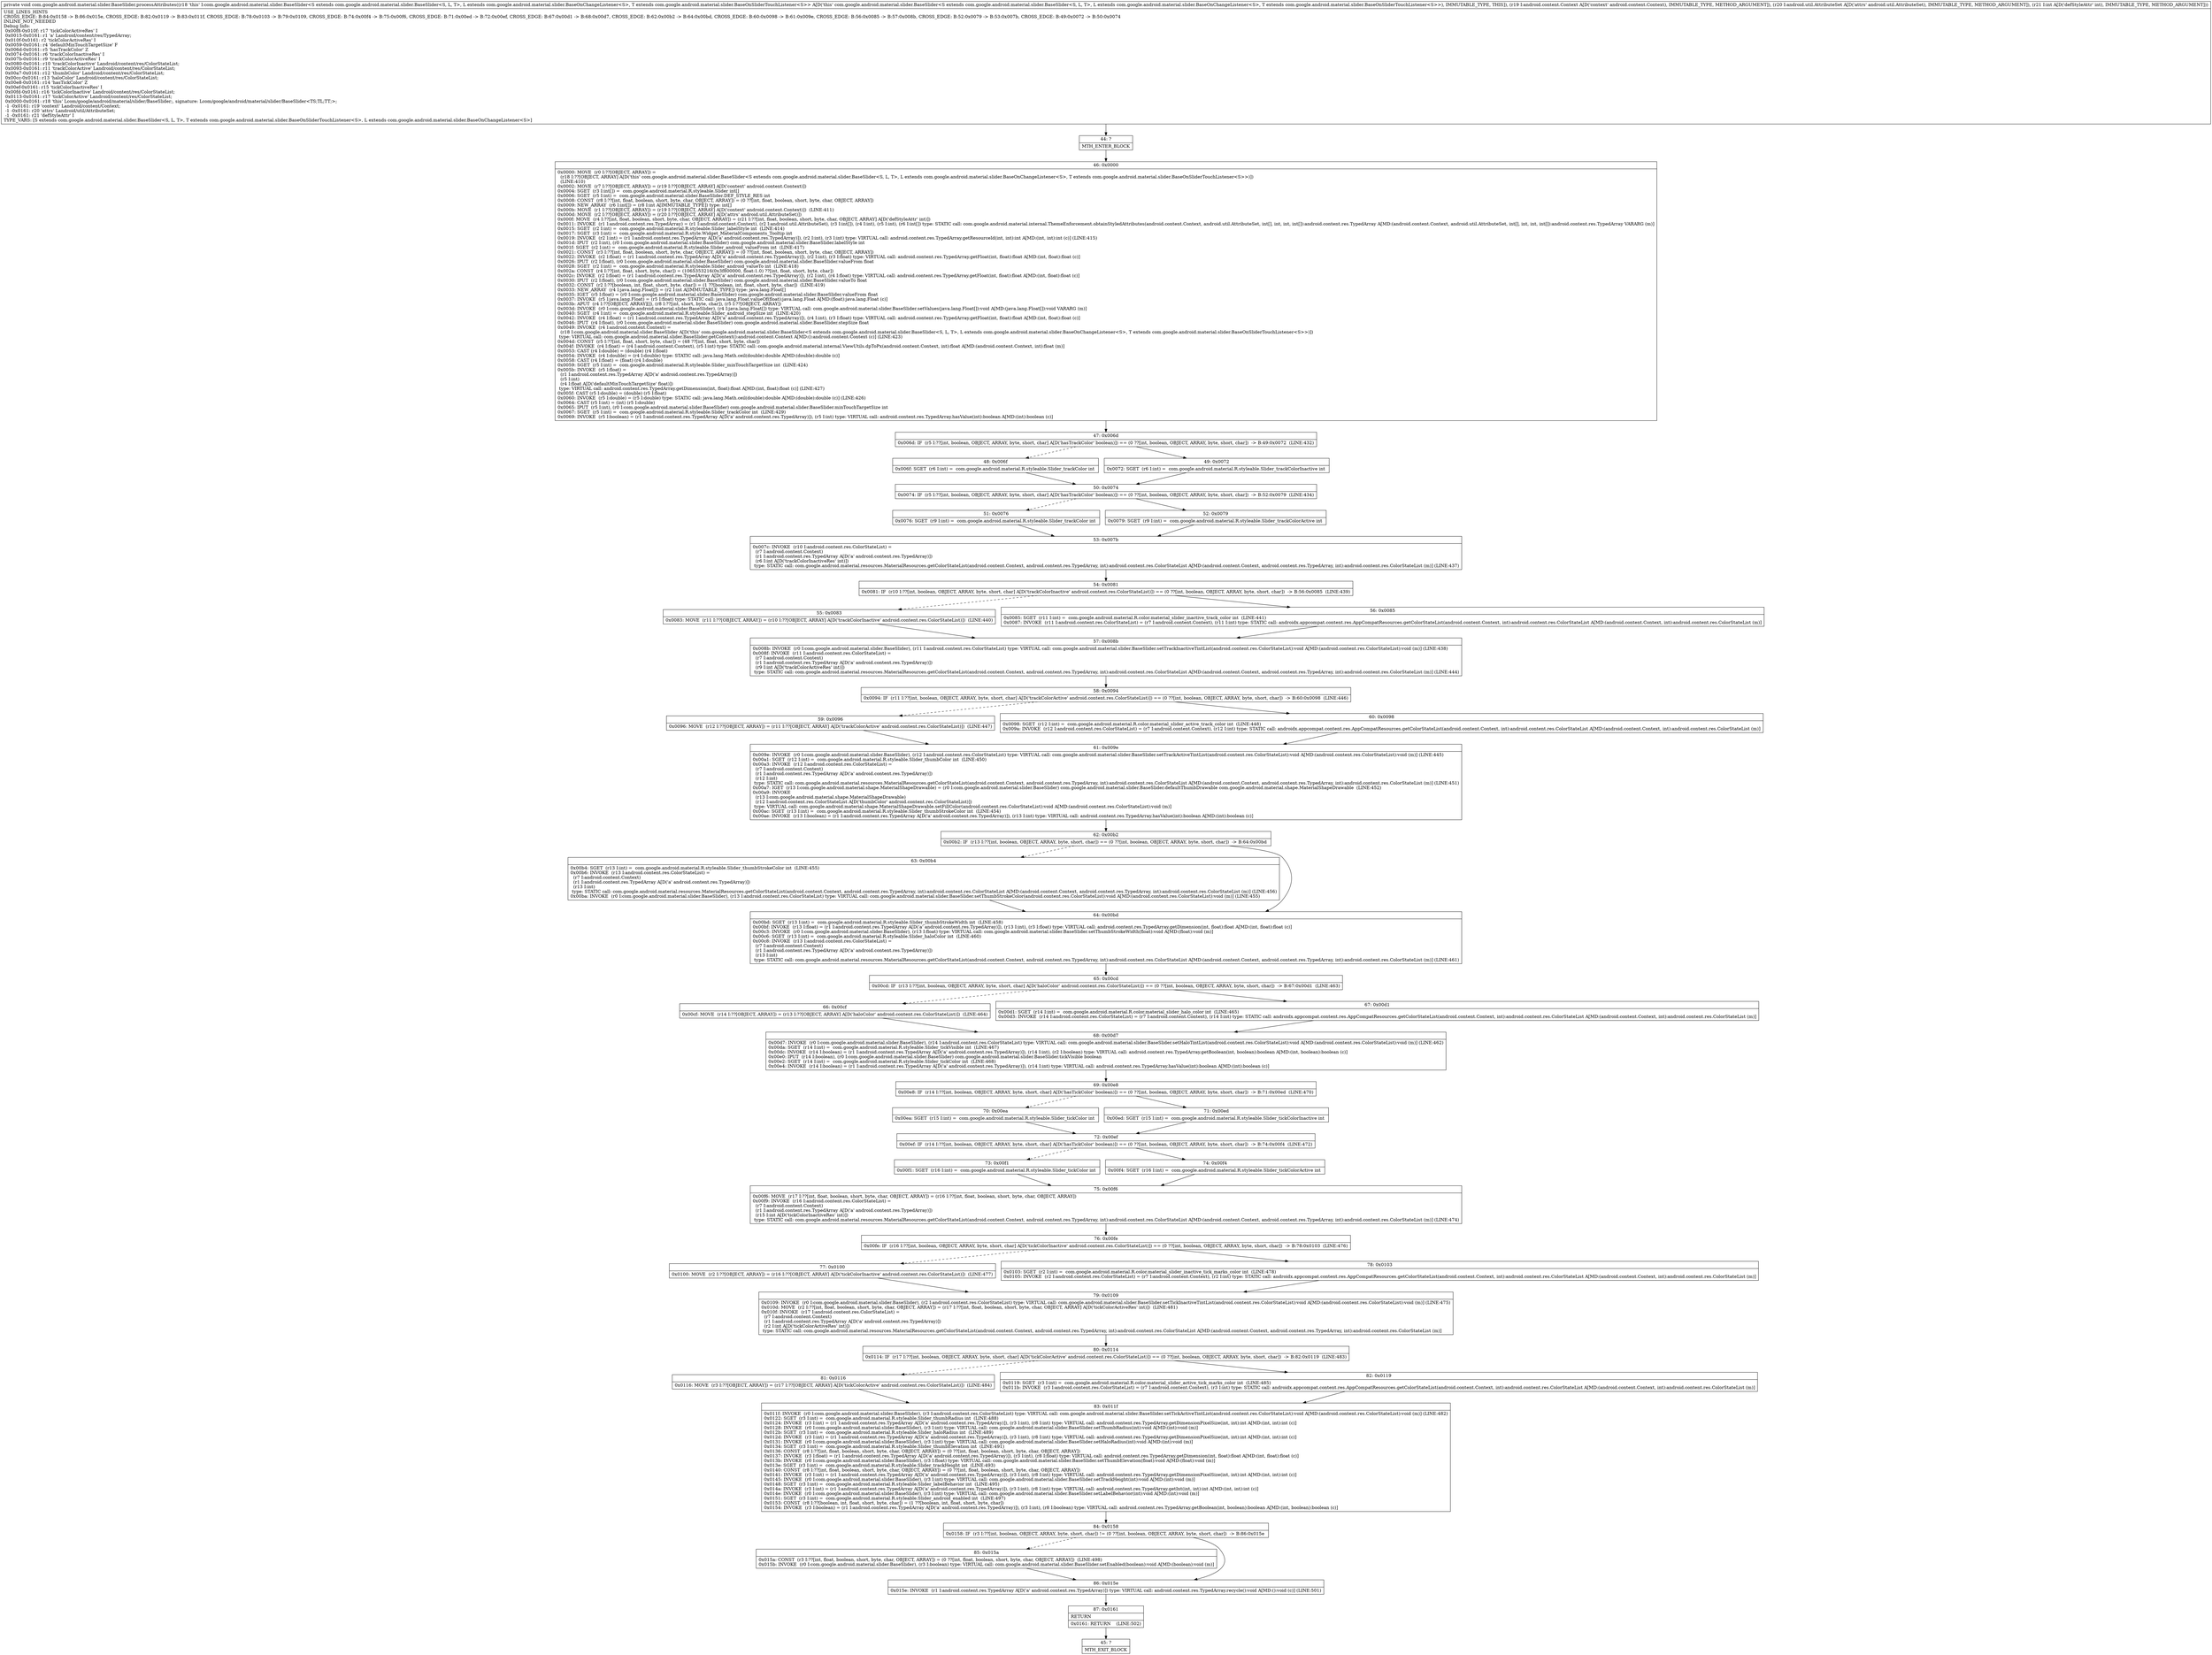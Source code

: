 digraph "CFG forcom.google.android.material.slider.BaseSlider.processAttributes(Landroid\/content\/Context;Landroid\/util\/AttributeSet;I)V" {
Node_44 [shape=record,label="{44\:\ ?|MTH_ENTER_BLOCK\l}"];
Node_46 [shape=record,label="{46\:\ 0x0000|0x0000: MOVE  (r0 I:??[OBJECT, ARRAY]) = \l  (r18 I:??[OBJECT, ARRAY] A[D('this' com.google.android.material.slider.BaseSlider\<S extends com.google.android.material.slider.BaseSlider\<S, L, T\>, L extends com.google.android.material.slider.BaseOnChangeListener\<S\>, T extends com.google.android.material.slider.BaseOnSliderTouchListener\<S\>\>)])\l  (LINE:410)\l0x0002: MOVE  (r7 I:??[OBJECT, ARRAY]) = (r19 I:??[OBJECT, ARRAY] A[D('context' android.content.Context)]) \l0x0004: SGET  (r3 I:int[]) =  com.google.android.material.R.styleable.Slider int[] \l0x0006: SGET  (r5 I:int) =  com.google.android.material.slider.BaseSlider.DEF_STYLE_RES int \l0x0008: CONST  (r8 I:??[int, float, boolean, short, byte, char, OBJECT, ARRAY]) = (0 ??[int, float, boolean, short, byte, char, OBJECT, ARRAY]) \l0x0009: NEW_ARRAY  (r6 I:int[]) = (r8 I:int A[IMMUTABLE_TYPE]) type: int[] \l0x000b: MOVE  (r1 I:??[OBJECT, ARRAY]) = (r19 I:??[OBJECT, ARRAY] A[D('context' android.content.Context)])  (LINE:411)\l0x000d: MOVE  (r2 I:??[OBJECT, ARRAY]) = (r20 I:??[OBJECT, ARRAY] A[D('attrs' android.util.AttributeSet)]) \l0x000f: MOVE  (r4 I:??[int, float, boolean, short, byte, char, OBJECT, ARRAY]) = (r21 I:??[int, float, boolean, short, byte, char, OBJECT, ARRAY] A[D('defStyleAttr' int)]) \l0x0011: INVOKE  (r1 I:android.content.res.TypedArray) = (r1 I:android.content.Context), (r2 I:android.util.AttributeSet), (r3 I:int[]), (r4 I:int), (r5 I:int), (r6 I:int[]) type: STATIC call: com.google.android.material.internal.ThemeEnforcement.obtainStyledAttributes(android.content.Context, android.util.AttributeSet, int[], int, int, int[]):android.content.res.TypedArray A[MD:(android.content.Context, android.util.AttributeSet, int[], int, int, int[]):android.content.res.TypedArray VARARG (m)]\l0x0015: SGET  (r2 I:int) =  com.google.android.material.R.styleable.Slider_labelStyle int  (LINE:414)\l0x0017: SGET  (r3 I:int) =  com.google.android.material.R.style.Widget_MaterialComponents_Tooltip int \l0x0019: INVOKE  (r2 I:int) = (r1 I:android.content.res.TypedArray A[D('a' android.content.res.TypedArray)]), (r2 I:int), (r3 I:int) type: VIRTUAL call: android.content.res.TypedArray.getResourceId(int, int):int A[MD:(int, int):int (c)] (LINE:415)\l0x001d: IPUT  (r2 I:int), (r0 I:com.google.android.material.slider.BaseSlider) com.google.android.material.slider.BaseSlider.labelStyle int \l0x001f: SGET  (r2 I:int) =  com.google.android.material.R.styleable.Slider_android_valueFrom int  (LINE:417)\l0x0021: CONST  (r3 I:??[int, float, boolean, short, byte, char, OBJECT, ARRAY]) = (0 ??[int, float, boolean, short, byte, char, OBJECT, ARRAY]) \l0x0022: INVOKE  (r2 I:float) = (r1 I:android.content.res.TypedArray A[D('a' android.content.res.TypedArray)]), (r2 I:int), (r3 I:float) type: VIRTUAL call: android.content.res.TypedArray.getFloat(int, float):float A[MD:(int, float):float (c)]\l0x0026: IPUT  (r2 I:float), (r0 I:com.google.android.material.slider.BaseSlider) com.google.android.material.slider.BaseSlider.valueFrom float \l0x0028: SGET  (r2 I:int) =  com.google.android.material.R.styleable.Slider_android_valueTo int  (LINE:418)\l0x002a: CONST  (r4 I:??[int, float, short, byte, char]) = (1065353216(0x3f800000, float:1.0) ??[int, float, short, byte, char]) \l0x002c: INVOKE  (r2 I:float) = (r1 I:android.content.res.TypedArray A[D('a' android.content.res.TypedArray)]), (r2 I:int), (r4 I:float) type: VIRTUAL call: android.content.res.TypedArray.getFloat(int, float):float A[MD:(int, float):float (c)]\l0x0030: IPUT  (r2 I:float), (r0 I:com.google.android.material.slider.BaseSlider) com.google.android.material.slider.BaseSlider.valueTo float \l0x0032: CONST  (r2 I:??[boolean, int, float, short, byte, char]) = (1 ??[boolean, int, float, short, byte, char])  (LINE:419)\l0x0033: NEW_ARRAY  (r4 I:java.lang.Float[]) = (r2 I:int A[IMMUTABLE_TYPE]) type: java.lang.Float[] \l0x0035: IGET  (r5 I:float) = (r0 I:com.google.android.material.slider.BaseSlider) com.google.android.material.slider.BaseSlider.valueFrom float \l0x0037: INVOKE  (r5 I:java.lang.Float) = (r5 I:float) type: STATIC call: java.lang.Float.valueOf(float):java.lang.Float A[MD:(float):java.lang.Float (c)]\l0x003b: APUT  (r4 I:??[OBJECT, ARRAY][]), (r8 I:??[int, short, byte, char]), (r5 I:??[OBJECT, ARRAY]) \l0x003d: INVOKE  (r0 I:com.google.android.material.slider.BaseSlider), (r4 I:java.lang.Float[]) type: VIRTUAL call: com.google.android.material.slider.BaseSlider.setValues(java.lang.Float[]):void A[MD:(java.lang.Float[]):void VARARG (m)]\l0x0040: SGET  (r4 I:int) =  com.google.android.material.R.styleable.Slider_android_stepSize int  (LINE:420)\l0x0042: INVOKE  (r4 I:float) = (r1 I:android.content.res.TypedArray A[D('a' android.content.res.TypedArray)]), (r4 I:int), (r3 I:float) type: VIRTUAL call: android.content.res.TypedArray.getFloat(int, float):float A[MD:(int, float):float (c)]\l0x0046: IPUT  (r4 I:float), (r0 I:com.google.android.material.slider.BaseSlider) com.google.android.material.slider.BaseSlider.stepSize float \l0x0049: INVOKE  (r4 I:android.content.Context) = \l  (r18 I:com.google.android.material.slider.BaseSlider A[D('this' com.google.android.material.slider.BaseSlider\<S extends com.google.android.material.slider.BaseSlider\<S, L, T\>, L extends com.google.android.material.slider.BaseOnChangeListener\<S\>, T extends com.google.android.material.slider.BaseOnSliderTouchListener\<S\>\>)])\l type: VIRTUAL call: com.google.android.material.slider.BaseSlider.getContext():android.content.Context A[MD:():android.content.Context (c)] (LINE:423)\l0x004d: CONST  (r5 I:??[int, float, short, byte, char]) = (48 ??[int, float, short, byte, char]) \l0x004f: INVOKE  (r4 I:float) = (r4 I:android.content.Context), (r5 I:int) type: STATIC call: com.google.android.material.internal.ViewUtils.dpToPx(android.content.Context, int):float A[MD:(android.content.Context, int):float (m)]\l0x0053: CAST (r4 I:double) = (double) (r4 I:float) \l0x0054: INVOKE  (r4 I:double) = (r4 I:double) type: STATIC call: java.lang.Math.ceil(double):double A[MD:(double):double (c)]\l0x0058: CAST (r4 I:float) = (float) (r4 I:double) \l0x0059: SGET  (r5 I:int) =  com.google.android.material.R.styleable.Slider_minTouchTargetSize int  (LINE:424)\l0x005b: INVOKE  (r5 I:float) = \l  (r1 I:android.content.res.TypedArray A[D('a' android.content.res.TypedArray)])\l  (r5 I:int)\l  (r4 I:float A[D('defaultMinTouchTargetSize' float)])\l type: VIRTUAL call: android.content.res.TypedArray.getDimension(int, float):float A[MD:(int, float):float (c)] (LINE:427)\l0x005f: CAST (r5 I:double) = (double) (r5 I:float) \l0x0060: INVOKE  (r5 I:double) = (r5 I:double) type: STATIC call: java.lang.Math.ceil(double):double A[MD:(double):double (c)] (LINE:426)\l0x0064: CAST (r5 I:int) = (int) (r5 I:double) \l0x0065: IPUT  (r5 I:int), (r0 I:com.google.android.material.slider.BaseSlider) com.google.android.material.slider.BaseSlider.minTouchTargetSize int \l0x0067: SGET  (r5 I:int) =  com.google.android.material.R.styleable.Slider_trackColor int  (LINE:429)\l0x0069: INVOKE  (r5 I:boolean) = (r1 I:android.content.res.TypedArray A[D('a' android.content.res.TypedArray)]), (r5 I:int) type: VIRTUAL call: android.content.res.TypedArray.hasValue(int):boolean A[MD:(int):boolean (c)]\l}"];
Node_47 [shape=record,label="{47\:\ 0x006d|0x006d: IF  (r5 I:??[int, boolean, OBJECT, ARRAY, byte, short, char] A[D('hasTrackColor' boolean)]) == (0 ??[int, boolean, OBJECT, ARRAY, byte, short, char])  \-\> B:49:0x0072  (LINE:432)\l}"];
Node_48 [shape=record,label="{48\:\ 0x006f|0x006f: SGET  (r6 I:int) =  com.google.android.material.R.styleable.Slider_trackColor int \l}"];
Node_50 [shape=record,label="{50\:\ 0x0074|0x0074: IF  (r5 I:??[int, boolean, OBJECT, ARRAY, byte, short, char] A[D('hasTrackColor' boolean)]) == (0 ??[int, boolean, OBJECT, ARRAY, byte, short, char])  \-\> B:52:0x0079  (LINE:434)\l}"];
Node_51 [shape=record,label="{51\:\ 0x0076|0x0076: SGET  (r9 I:int) =  com.google.android.material.R.styleable.Slider_trackColor int \l}"];
Node_53 [shape=record,label="{53\:\ 0x007b|0x007c: INVOKE  (r10 I:android.content.res.ColorStateList) = \l  (r7 I:android.content.Context)\l  (r1 I:android.content.res.TypedArray A[D('a' android.content.res.TypedArray)])\l  (r6 I:int A[D('trackColorInactiveRes' int)])\l type: STATIC call: com.google.android.material.resources.MaterialResources.getColorStateList(android.content.Context, android.content.res.TypedArray, int):android.content.res.ColorStateList A[MD:(android.content.Context, android.content.res.TypedArray, int):android.content.res.ColorStateList (m)] (LINE:437)\l}"];
Node_54 [shape=record,label="{54\:\ 0x0081|0x0081: IF  (r10 I:??[int, boolean, OBJECT, ARRAY, byte, short, char] A[D('trackColorInactive' android.content.res.ColorStateList)]) == (0 ??[int, boolean, OBJECT, ARRAY, byte, short, char])  \-\> B:56:0x0085  (LINE:439)\l}"];
Node_55 [shape=record,label="{55\:\ 0x0083|0x0083: MOVE  (r11 I:??[OBJECT, ARRAY]) = (r10 I:??[OBJECT, ARRAY] A[D('trackColorInactive' android.content.res.ColorStateList)])  (LINE:440)\l}"];
Node_57 [shape=record,label="{57\:\ 0x008b|0x008b: INVOKE  (r0 I:com.google.android.material.slider.BaseSlider), (r11 I:android.content.res.ColorStateList) type: VIRTUAL call: com.google.android.material.slider.BaseSlider.setTrackInactiveTintList(android.content.res.ColorStateList):void A[MD:(android.content.res.ColorStateList):void (m)] (LINE:438)\l0x008f: INVOKE  (r11 I:android.content.res.ColorStateList) = \l  (r7 I:android.content.Context)\l  (r1 I:android.content.res.TypedArray A[D('a' android.content.res.TypedArray)])\l  (r9 I:int A[D('trackColorActiveRes' int)])\l type: STATIC call: com.google.android.material.resources.MaterialResources.getColorStateList(android.content.Context, android.content.res.TypedArray, int):android.content.res.ColorStateList A[MD:(android.content.Context, android.content.res.TypedArray, int):android.content.res.ColorStateList (m)] (LINE:444)\l}"];
Node_58 [shape=record,label="{58\:\ 0x0094|0x0094: IF  (r11 I:??[int, boolean, OBJECT, ARRAY, byte, short, char] A[D('trackColorActive' android.content.res.ColorStateList)]) == (0 ??[int, boolean, OBJECT, ARRAY, byte, short, char])  \-\> B:60:0x0098  (LINE:446)\l}"];
Node_59 [shape=record,label="{59\:\ 0x0096|0x0096: MOVE  (r12 I:??[OBJECT, ARRAY]) = (r11 I:??[OBJECT, ARRAY] A[D('trackColorActive' android.content.res.ColorStateList)])  (LINE:447)\l}"];
Node_61 [shape=record,label="{61\:\ 0x009e|0x009e: INVOKE  (r0 I:com.google.android.material.slider.BaseSlider), (r12 I:android.content.res.ColorStateList) type: VIRTUAL call: com.google.android.material.slider.BaseSlider.setTrackActiveTintList(android.content.res.ColorStateList):void A[MD:(android.content.res.ColorStateList):void (m)] (LINE:445)\l0x00a1: SGET  (r12 I:int) =  com.google.android.material.R.styleable.Slider_thumbColor int  (LINE:450)\l0x00a3: INVOKE  (r12 I:android.content.res.ColorStateList) = \l  (r7 I:android.content.Context)\l  (r1 I:android.content.res.TypedArray A[D('a' android.content.res.TypedArray)])\l  (r12 I:int)\l type: STATIC call: com.google.android.material.resources.MaterialResources.getColorStateList(android.content.Context, android.content.res.TypedArray, int):android.content.res.ColorStateList A[MD:(android.content.Context, android.content.res.TypedArray, int):android.content.res.ColorStateList (m)] (LINE:451)\l0x00a7: IGET  (r13 I:com.google.android.material.shape.MaterialShapeDrawable) = (r0 I:com.google.android.material.slider.BaseSlider) com.google.android.material.slider.BaseSlider.defaultThumbDrawable com.google.android.material.shape.MaterialShapeDrawable  (LINE:452)\l0x00a9: INVOKE  \l  (r13 I:com.google.android.material.shape.MaterialShapeDrawable)\l  (r12 I:android.content.res.ColorStateList A[D('thumbColor' android.content.res.ColorStateList)])\l type: VIRTUAL call: com.google.android.material.shape.MaterialShapeDrawable.setFillColor(android.content.res.ColorStateList):void A[MD:(android.content.res.ColorStateList):void (m)]\l0x00ac: SGET  (r13 I:int) =  com.google.android.material.R.styleable.Slider_thumbStrokeColor int  (LINE:454)\l0x00ae: INVOKE  (r13 I:boolean) = (r1 I:android.content.res.TypedArray A[D('a' android.content.res.TypedArray)]), (r13 I:int) type: VIRTUAL call: android.content.res.TypedArray.hasValue(int):boolean A[MD:(int):boolean (c)]\l}"];
Node_62 [shape=record,label="{62\:\ 0x00b2|0x00b2: IF  (r13 I:??[int, boolean, OBJECT, ARRAY, byte, short, char]) == (0 ??[int, boolean, OBJECT, ARRAY, byte, short, char])  \-\> B:64:0x00bd \l}"];
Node_63 [shape=record,label="{63\:\ 0x00b4|0x00b4: SGET  (r13 I:int) =  com.google.android.material.R.styleable.Slider_thumbStrokeColor int  (LINE:455)\l0x00b6: INVOKE  (r13 I:android.content.res.ColorStateList) = \l  (r7 I:android.content.Context)\l  (r1 I:android.content.res.TypedArray A[D('a' android.content.res.TypedArray)])\l  (r13 I:int)\l type: STATIC call: com.google.android.material.resources.MaterialResources.getColorStateList(android.content.Context, android.content.res.TypedArray, int):android.content.res.ColorStateList A[MD:(android.content.Context, android.content.res.TypedArray, int):android.content.res.ColorStateList (m)] (LINE:456)\l0x00ba: INVOKE  (r0 I:com.google.android.material.slider.BaseSlider), (r13 I:android.content.res.ColorStateList) type: VIRTUAL call: com.google.android.material.slider.BaseSlider.setThumbStrokeColor(android.content.res.ColorStateList):void A[MD:(android.content.res.ColorStateList):void (m)] (LINE:455)\l}"];
Node_64 [shape=record,label="{64\:\ 0x00bd|0x00bd: SGET  (r13 I:int) =  com.google.android.material.R.styleable.Slider_thumbStrokeWidth int  (LINE:458)\l0x00bf: INVOKE  (r13 I:float) = (r1 I:android.content.res.TypedArray A[D('a' android.content.res.TypedArray)]), (r13 I:int), (r3 I:float) type: VIRTUAL call: android.content.res.TypedArray.getDimension(int, float):float A[MD:(int, float):float (c)]\l0x00c3: INVOKE  (r0 I:com.google.android.material.slider.BaseSlider), (r13 I:float) type: VIRTUAL call: com.google.android.material.slider.BaseSlider.setThumbStrokeWidth(float):void A[MD:(float):void (m)]\l0x00c6: SGET  (r13 I:int) =  com.google.android.material.R.styleable.Slider_haloColor int  (LINE:460)\l0x00c8: INVOKE  (r13 I:android.content.res.ColorStateList) = \l  (r7 I:android.content.Context)\l  (r1 I:android.content.res.TypedArray A[D('a' android.content.res.TypedArray)])\l  (r13 I:int)\l type: STATIC call: com.google.android.material.resources.MaterialResources.getColorStateList(android.content.Context, android.content.res.TypedArray, int):android.content.res.ColorStateList A[MD:(android.content.Context, android.content.res.TypedArray, int):android.content.res.ColorStateList (m)] (LINE:461)\l}"];
Node_65 [shape=record,label="{65\:\ 0x00cd|0x00cd: IF  (r13 I:??[int, boolean, OBJECT, ARRAY, byte, short, char] A[D('haloColor' android.content.res.ColorStateList)]) == (0 ??[int, boolean, OBJECT, ARRAY, byte, short, char])  \-\> B:67:0x00d1  (LINE:463)\l}"];
Node_66 [shape=record,label="{66\:\ 0x00cf|0x00cf: MOVE  (r14 I:??[OBJECT, ARRAY]) = (r13 I:??[OBJECT, ARRAY] A[D('haloColor' android.content.res.ColorStateList)])  (LINE:464)\l}"];
Node_68 [shape=record,label="{68\:\ 0x00d7|0x00d7: INVOKE  (r0 I:com.google.android.material.slider.BaseSlider), (r14 I:android.content.res.ColorStateList) type: VIRTUAL call: com.google.android.material.slider.BaseSlider.setHaloTintList(android.content.res.ColorStateList):void A[MD:(android.content.res.ColorStateList):void (m)] (LINE:462)\l0x00da: SGET  (r14 I:int) =  com.google.android.material.R.styleable.Slider_tickVisible int  (LINE:467)\l0x00dc: INVOKE  (r14 I:boolean) = (r1 I:android.content.res.TypedArray A[D('a' android.content.res.TypedArray)]), (r14 I:int), (r2 I:boolean) type: VIRTUAL call: android.content.res.TypedArray.getBoolean(int, boolean):boolean A[MD:(int, boolean):boolean (c)]\l0x00e0: IPUT  (r14 I:boolean), (r0 I:com.google.android.material.slider.BaseSlider) com.google.android.material.slider.BaseSlider.tickVisible boolean \l0x00e2: SGET  (r14 I:int) =  com.google.android.material.R.styleable.Slider_tickColor int  (LINE:468)\l0x00e4: INVOKE  (r14 I:boolean) = (r1 I:android.content.res.TypedArray A[D('a' android.content.res.TypedArray)]), (r14 I:int) type: VIRTUAL call: android.content.res.TypedArray.hasValue(int):boolean A[MD:(int):boolean (c)]\l}"];
Node_69 [shape=record,label="{69\:\ 0x00e8|0x00e8: IF  (r14 I:??[int, boolean, OBJECT, ARRAY, byte, short, char] A[D('hasTickColor' boolean)]) == (0 ??[int, boolean, OBJECT, ARRAY, byte, short, char])  \-\> B:71:0x00ed  (LINE:470)\l}"];
Node_70 [shape=record,label="{70\:\ 0x00ea|0x00ea: SGET  (r15 I:int) =  com.google.android.material.R.styleable.Slider_tickColor int \l}"];
Node_72 [shape=record,label="{72\:\ 0x00ef|0x00ef: IF  (r14 I:??[int, boolean, OBJECT, ARRAY, byte, short, char] A[D('hasTickColor' boolean)]) == (0 ??[int, boolean, OBJECT, ARRAY, byte, short, char])  \-\> B:74:0x00f4  (LINE:472)\l}"];
Node_73 [shape=record,label="{73\:\ 0x00f1|0x00f1: SGET  (r16 I:int) =  com.google.android.material.R.styleable.Slider_tickColor int \l}"];
Node_75 [shape=record,label="{75\:\ 0x00f6|0x00f6: MOVE  (r17 I:??[int, float, boolean, short, byte, char, OBJECT, ARRAY]) = (r16 I:??[int, float, boolean, short, byte, char, OBJECT, ARRAY]) \l0x00f9: INVOKE  (r16 I:android.content.res.ColorStateList) = \l  (r7 I:android.content.Context)\l  (r1 I:android.content.res.TypedArray A[D('a' android.content.res.TypedArray)])\l  (r15 I:int A[D('tickColorInactiveRes' int)])\l type: STATIC call: com.google.android.material.resources.MaterialResources.getColorStateList(android.content.Context, android.content.res.TypedArray, int):android.content.res.ColorStateList A[MD:(android.content.Context, android.content.res.TypedArray, int):android.content.res.ColorStateList (m)] (LINE:474)\l}"];
Node_76 [shape=record,label="{76\:\ 0x00fe|0x00fe: IF  (r16 I:??[int, boolean, OBJECT, ARRAY, byte, short, char] A[D('tickColorInactive' android.content.res.ColorStateList)]) == (0 ??[int, boolean, OBJECT, ARRAY, byte, short, char])  \-\> B:78:0x0103  (LINE:476)\l}"];
Node_77 [shape=record,label="{77\:\ 0x0100|0x0100: MOVE  (r2 I:??[OBJECT, ARRAY]) = (r16 I:??[OBJECT, ARRAY] A[D('tickColorInactive' android.content.res.ColorStateList)])  (LINE:477)\l}"];
Node_79 [shape=record,label="{79\:\ 0x0109|0x0109: INVOKE  (r0 I:com.google.android.material.slider.BaseSlider), (r2 I:android.content.res.ColorStateList) type: VIRTUAL call: com.google.android.material.slider.BaseSlider.setTickInactiveTintList(android.content.res.ColorStateList):void A[MD:(android.content.res.ColorStateList):void (m)] (LINE:475)\l0x010d: MOVE  (r2 I:??[int, float, boolean, short, byte, char, OBJECT, ARRAY]) = (r17 I:??[int, float, boolean, short, byte, char, OBJECT, ARRAY] A[D('tickColorActiveRes' int)])  (LINE:481)\l0x010f: INVOKE  (r17 I:android.content.res.ColorStateList) = \l  (r7 I:android.content.Context)\l  (r1 I:android.content.res.TypedArray A[D('a' android.content.res.TypedArray)])\l  (r2 I:int A[D('tickColorActiveRes' int)])\l type: STATIC call: com.google.android.material.resources.MaterialResources.getColorStateList(android.content.Context, android.content.res.TypedArray, int):android.content.res.ColorStateList A[MD:(android.content.Context, android.content.res.TypedArray, int):android.content.res.ColorStateList (m)]\l}"];
Node_80 [shape=record,label="{80\:\ 0x0114|0x0114: IF  (r17 I:??[int, boolean, OBJECT, ARRAY, byte, short, char] A[D('tickColorActive' android.content.res.ColorStateList)]) == (0 ??[int, boolean, OBJECT, ARRAY, byte, short, char])  \-\> B:82:0x0119  (LINE:483)\l}"];
Node_81 [shape=record,label="{81\:\ 0x0116|0x0116: MOVE  (r3 I:??[OBJECT, ARRAY]) = (r17 I:??[OBJECT, ARRAY] A[D('tickColorActive' android.content.res.ColorStateList)])  (LINE:484)\l}"];
Node_83 [shape=record,label="{83\:\ 0x011f|0x011f: INVOKE  (r0 I:com.google.android.material.slider.BaseSlider), (r3 I:android.content.res.ColorStateList) type: VIRTUAL call: com.google.android.material.slider.BaseSlider.setTickActiveTintList(android.content.res.ColorStateList):void A[MD:(android.content.res.ColorStateList):void (m)] (LINE:482)\l0x0122: SGET  (r3 I:int) =  com.google.android.material.R.styleable.Slider_thumbRadius int  (LINE:488)\l0x0124: INVOKE  (r3 I:int) = (r1 I:android.content.res.TypedArray A[D('a' android.content.res.TypedArray)]), (r3 I:int), (r8 I:int) type: VIRTUAL call: android.content.res.TypedArray.getDimensionPixelSize(int, int):int A[MD:(int, int):int (c)]\l0x0128: INVOKE  (r0 I:com.google.android.material.slider.BaseSlider), (r3 I:int) type: VIRTUAL call: com.google.android.material.slider.BaseSlider.setThumbRadius(int):void A[MD:(int):void (m)]\l0x012b: SGET  (r3 I:int) =  com.google.android.material.R.styleable.Slider_haloRadius int  (LINE:489)\l0x012d: INVOKE  (r3 I:int) = (r1 I:android.content.res.TypedArray A[D('a' android.content.res.TypedArray)]), (r3 I:int), (r8 I:int) type: VIRTUAL call: android.content.res.TypedArray.getDimensionPixelSize(int, int):int A[MD:(int, int):int (c)]\l0x0131: INVOKE  (r0 I:com.google.android.material.slider.BaseSlider), (r3 I:int) type: VIRTUAL call: com.google.android.material.slider.BaseSlider.setHaloRadius(int):void A[MD:(int):void (m)]\l0x0134: SGET  (r3 I:int) =  com.google.android.material.R.styleable.Slider_thumbElevation int  (LINE:491)\l0x0136: CONST  (r8 I:??[int, float, boolean, short, byte, char, OBJECT, ARRAY]) = (0 ??[int, float, boolean, short, byte, char, OBJECT, ARRAY]) \l0x0137: INVOKE  (r3 I:float) = (r1 I:android.content.res.TypedArray A[D('a' android.content.res.TypedArray)]), (r3 I:int), (r8 I:float) type: VIRTUAL call: android.content.res.TypedArray.getDimension(int, float):float A[MD:(int, float):float (c)]\l0x013b: INVOKE  (r0 I:com.google.android.material.slider.BaseSlider), (r3 I:float) type: VIRTUAL call: com.google.android.material.slider.BaseSlider.setThumbElevation(float):void A[MD:(float):void (m)]\l0x013e: SGET  (r3 I:int) =  com.google.android.material.R.styleable.Slider_trackHeight int  (LINE:493)\l0x0140: CONST  (r8 I:??[int, float, boolean, short, byte, char, OBJECT, ARRAY]) = (0 ??[int, float, boolean, short, byte, char, OBJECT, ARRAY]) \l0x0141: INVOKE  (r3 I:int) = (r1 I:android.content.res.TypedArray A[D('a' android.content.res.TypedArray)]), (r3 I:int), (r8 I:int) type: VIRTUAL call: android.content.res.TypedArray.getDimensionPixelSize(int, int):int A[MD:(int, int):int (c)]\l0x0145: INVOKE  (r0 I:com.google.android.material.slider.BaseSlider), (r3 I:int) type: VIRTUAL call: com.google.android.material.slider.BaseSlider.setTrackHeight(int):void A[MD:(int):void (m)]\l0x0148: SGET  (r3 I:int) =  com.google.android.material.R.styleable.Slider_labelBehavior int  (LINE:495)\l0x014a: INVOKE  (r3 I:int) = (r1 I:android.content.res.TypedArray A[D('a' android.content.res.TypedArray)]), (r3 I:int), (r8 I:int) type: VIRTUAL call: android.content.res.TypedArray.getInt(int, int):int A[MD:(int, int):int (c)]\l0x014e: INVOKE  (r0 I:com.google.android.material.slider.BaseSlider), (r3 I:int) type: VIRTUAL call: com.google.android.material.slider.BaseSlider.setLabelBehavior(int):void A[MD:(int):void (m)]\l0x0151: SGET  (r3 I:int) =  com.google.android.material.R.styleable.Slider_android_enabled int  (LINE:497)\l0x0153: CONST  (r8 I:??[boolean, int, float, short, byte, char]) = (1 ??[boolean, int, float, short, byte, char]) \l0x0154: INVOKE  (r3 I:boolean) = (r1 I:android.content.res.TypedArray A[D('a' android.content.res.TypedArray)]), (r3 I:int), (r8 I:boolean) type: VIRTUAL call: android.content.res.TypedArray.getBoolean(int, boolean):boolean A[MD:(int, boolean):boolean (c)]\l}"];
Node_84 [shape=record,label="{84\:\ 0x0158|0x0158: IF  (r3 I:??[int, boolean, OBJECT, ARRAY, byte, short, char]) != (0 ??[int, boolean, OBJECT, ARRAY, byte, short, char])  \-\> B:86:0x015e \l}"];
Node_85 [shape=record,label="{85\:\ 0x015a|0x015a: CONST  (r3 I:??[int, float, boolean, short, byte, char, OBJECT, ARRAY]) = (0 ??[int, float, boolean, short, byte, char, OBJECT, ARRAY])  (LINE:498)\l0x015b: INVOKE  (r0 I:com.google.android.material.slider.BaseSlider), (r3 I:boolean) type: VIRTUAL call: com.google.android.material.slider.BaseSlider.setEnabled(boolean):void A[MD:(boolean):void (m)]\l}"];
Node_86 [shape=record,label="{86\:\ 0x015e|0x015e: INVOKE  (r1 I:android.content.res.TypedArray A[D('a' android.content.res.TypedArray)]) type: VIRTUAL call: android.content.res.TypedArray.recycle():void A[MD:():void (c)] (LINE:501)\l}"];
Node_87 [shape=record,label="{87\:\ 0x0161|RETURN\l|0x0161: RETURN    (LINE:502)\l}"];
Node_45 [shape=record,label="{45\:\ ?|MTH_EXIT_BLOCK\l}"];
Node_82 [shape=record,label="{82\:\ 0x0119|0x0119: SGET  (r3 I:int) =  com.google.android.material.R.color.material_slider_active_tick_marks_color int  (LINE:485)\l0x011b: INVOKE  (r3 I:android.content.res.ColorStateList) = (r7 I:android.content.Context), (r3 I:int) type: STATIC call: androidx.appcompat.content.res.AppCompatResources.getColorStateList(android.content.Context, int):android.content.res.ColorStateList A[MD:(android.content.Context, int):android.content.res.ColorStateList (m)]\l}"];
Node_78 [shape=record,label="{78\:\ 0x0103|0x0103: SGET  (r2 I:int) =  com.google.android.material.R.color.material_slider_inactive_tick_marks_color int  (LINE:478)\l0x0105: INVOKE  (r2 I:android.content.res.ColorStateList) = (r7 I:android.content.Context), (r2 I:int) type: STATIC call: androidx.appcompat.content.res.AppCompatResources.getColorStateList(android.content.Context, int):android.content.res.ColorStateList A[MD:(android.content.Context, int):android.content.res.ColorStateList (m)]\l}"];
Node_74 [shape=record,label="{74\:\ 0x00f4|0x00f4: SGET  (r16 I:int) =  com.google.android.material.R.styleable.Slider_tickColorActive int \l}"];
Node_71 [shape=record,label="{71\:\ 0x00ed|0x00ed: SGET  (r15 I:int) =  com.google.android.material.R.styleable.Slider_tickColorInactive int \l}"];
Node_67 [shape=record,label="{67\:\ 0x00d1|0x00d1: SGET  (r14 I:int) =  com.google.android.material.R.color.material_slider_halo_color int  (LINE:465)\l0x00d3: INVOKE  (r14 I:android.content.res.ColorStateList) = (r7 I:android.content.Context), (r14 I:int) type: STATIC call: androidx.appcompat.content.res.AppCompatResources.getColorStateList(android.content.Context, int):android.content.res.ColorStateList A[MD:(android.content.Context, int):android.content.res.ColorStateList (m)]\l}"];
Node_60 [shape=record,label="{60\:\ 0x0098|0x0098: SGET  (r12 I:int) =  com.google.android.material.R.color.material_slider_active_track_color int  (LINE:448)\l0x009a: INVOKE  (r12 I:android.content.res.ColorStateList) = (r7 I:android.content.Context), (r12 I:int) type: STATIC call: androidx.appcompat.content.res.AppCompatResources.getColorStateList(android.content.Context, int):android.content.res.ColorStateList A[MD:(android.content.Context, int):android.content.res.ColorStateList (m)]\l}"];
Node_56 [shape=record,label="{56\:\ 0x0085|0x0085: SGET  (r11 I:int) =  com.google.android.material.R.color.material_slider_inactive_track_color int  (LINE:441)\l0x0087: INVOKE  (r11 I:android.content.res.ColorStateList) = (r7 I:android.content.Context), (r11 I:int) type: STATIC call: androidx.appcompat.content.res.AppCompatResources.getColorStateList(android.content.Context, int):android.content.res.ColorStateList A[MD:(android.content.Context, int):android.content.res.ColorStateList (m)]\l}"];
Node_52 [shape=record,label="{52\:\ 0x0079|0x0079: SGET  (r9 I:int) =  com.google.android.material.R.styleable.Slider_trackColorActive int \l}"];
Node_49 [shape=record,label="{49\:\ 0x0072|0x0072: SGET  (r6 I:int) =  com.google.android.material.R.styleable.Slider_trackColorInactive int \l}"];
MethodNode[shape=record,label="{private void com.google.android.material.slider.BaseSlider.processAttributes((r18 'this' I:com.google.android.material.slider.BaseSlider\<S extends com.google.android.material.slider.BaseSlider\<S, L, T\>, L extends com.google.android.material.slider.BaseOnChangeListener\<S\>, T extends com.google.android.material.slider.BaseOnSliderTouchListener\<S\>\> A[D('this' com.google.android.material.slider.BaseSlider\<S extends com.google.android.material.slider.BaseSlider\<S, L, T\>, L extends com.google.android.material.slider.BaseOnChangeListener\<S\>, T extends com.google.android.material.slider.BaseOnSliderTouchListener\<S\>\>), IMMUTABLE_TYPE, THIS]), (r19 I:android.content.Context A[D('context' android.content.Context), IMMUTABLE_TYPE, METHOD_ARGUMENT]), (r20 I:android.util.AttributeSet A[D('attrs' android.util.AttributeSet), IMMUTABLE_TYPE, METHOD_ARGUMENT]), (r21 I:int A[D('defStyleAttr' int), IMMUTABLE_TYPE, METHOD_ARGUMENT]))  | USE_LINES_HINTS\lCROSS_EDGE: B:84:0x0158 \-\> B:86:0x015e, CROSS_EDGE: B:82:0x0119 \-\> B:83:0x011f, CROSS_EDGE: B:78:0x0103 \-\> B:79:0x0109, CROSS_EDGE: B:74:0x00f4 \-\> B:75:0x00f6, CROSS_EDGE: B:71:0x00ed \-\> B:72:0x00ef, CROSS_EDGE: B:67:0x00d1 \-\> B:68:0x00d7, CROSS_EDGE: B:62:0x00b2 \-\> B:64:0x00bd, CROSS_EDGE: B:60:0x0098 \-\> B:61:0x009e, CROSS_EDGE: B:56:0x0085 \-\> B:57:0x008b, CROSS_EDGE: B:52:0x0079 \-\> B:53:0x007b, CROSS_EDGE: B:49:0x0072 \-\> B:50:0x0074\lINLINE_NOT_NEEDED\lDebug Info:\l  0x00f8\-0x010f: r17 'tickColorActiveRes' I\l  0x0015\-0x0161: r1 'a' Landroid\/content\/res\/TypedArray;\l  0x010f\-0x0161: r2 'tickColorActiveRes' I\l  0x0059\-0x0161: r4 'defaultMinTouchTargetSize' F\l  0x006d\-0x0161: r5 'hasTrackColor' Z\l  0x0074\-0x0161: r6 'trackColorInactiveRes' I\l  0x007b\-0x0161: r9 'trackColorActiveRes' I\l  0x0080\-0x0161: r10 'trackColorInactive' Landroid\/content\/res\/ColorStateList;\l  0x0093\-0x0161: r11 'trackColorActive' Landroid\/content\/res\/ColorStateList;\l  0x00a7\-0x0161: r12 'thumbColor' Landroid\/content\/res\/ColorStateList;\l  0x00cc\-0x0161: r13 'haloColor' Landroid\/content\/res\/ColorStateList;\l  0x00e8\-0x0161: r14 'hasTickColor' Z\l  0x00ef\-0x0161: r15 'tickColorInactiveRes' I\l  0x00fd\-0x0161: r16 'tickColorInactive' Landroid\/content\/res\/ColorStateList;\l  0x0113\-0x0161: r17 'tickColorActive' Landroid\/content\/res\/ColorStateList;\l  0x0000\-0x0161: r18 'this' Lcom\/google\/android\/material\/slider\/BaseSlider;, signature: Lcom\/google\/android\/material\/slider\/BaseSlider\<TS;TL;TT;\>;\l  \-1 \-0x0161: r19 'context' Landroid\/content\/Context;\l  \-1 \-0x0161: r20 'attrs' Landroid\/util\/AttributeSet;\l  \-1 \-0x0161: r21 'defStyleAttr' I\lTYPE_VARS: [S extends com.google.android.material.slider.BaseSlider\<S, L, T\>, T extends com.google.android.material.slider.BaseOnSliderTouchListener\<S\>, L extends com.google.android.material.slider.BaseOnChangeListener\<S\>]\l}"];
MethodNode -> Node_44;Node_44 -> Node_46;
Node_46 -> Node_47;
Node_47 -> Node_48[style=dashed];
Node_47 -> Node_49;
Node_48 -> Node_50;
Node_50 -> Node_51[style=dashed];
Node_50 -> Node_52;
Node_51 -> Node_53;
Node_53 -> Node_54;
Node_54 -> Node_55[style=dashed];
Node_54 -> Node_56;
Node_55 -> Node_57;
Node_57 -> Node_58;
Node_58 -> Node_59[style=dashed];
Node_58 -> Node_60;
Node_59 -> Node_61;
Node_61 -> Node_62;
Node_62 -> Node_63[style=dashed];
Node_62 -> Node_64;
Node_63 -> Node_64;
Node_64 -> Node_65;
Node_65 -> Node_66[style=dashed];
Node_65 -> Node_67;
Node_66 -> Node_68;
Node_68 -> Node_69;
Node_69 -> Node_70[style=dashed];
Node_69 -> Node_71;
Node_70 -> Node_72;
Node_72 -> Node_73[style=dashed];
Node_72 -> Node_74;
Node_73 -> Node_75;
Node_75 -> Node_76;
Node_76 -> Node_77[style=dashed];
Node_76 -> Node_78;
Node_77 -> Node_79;
Node_79 -> Node_80;
Node_80 -> Node_81[style=dashed];
Node_80 -> Node_82;
Node_81 -> Node_83;
Node_83 -> Node_84;
Node_84 -> Node_85[style=dashed];
Node_84 -> Node_86;
Node_85 -> Node_86;
Node_86 -> Node_87;
Node_87 -> Node_45;
Node_82 -> Node_83;
Node_78 -> Node_79;
Node_74 -> Node_75;
Node_71 -> Node_72;
Node_67 -> Node_68;
Node_60 -> Node_61;
Node_56 -> Node_57;
Node_52 -> Node_53;
Node_49 -> Node_50;
}

